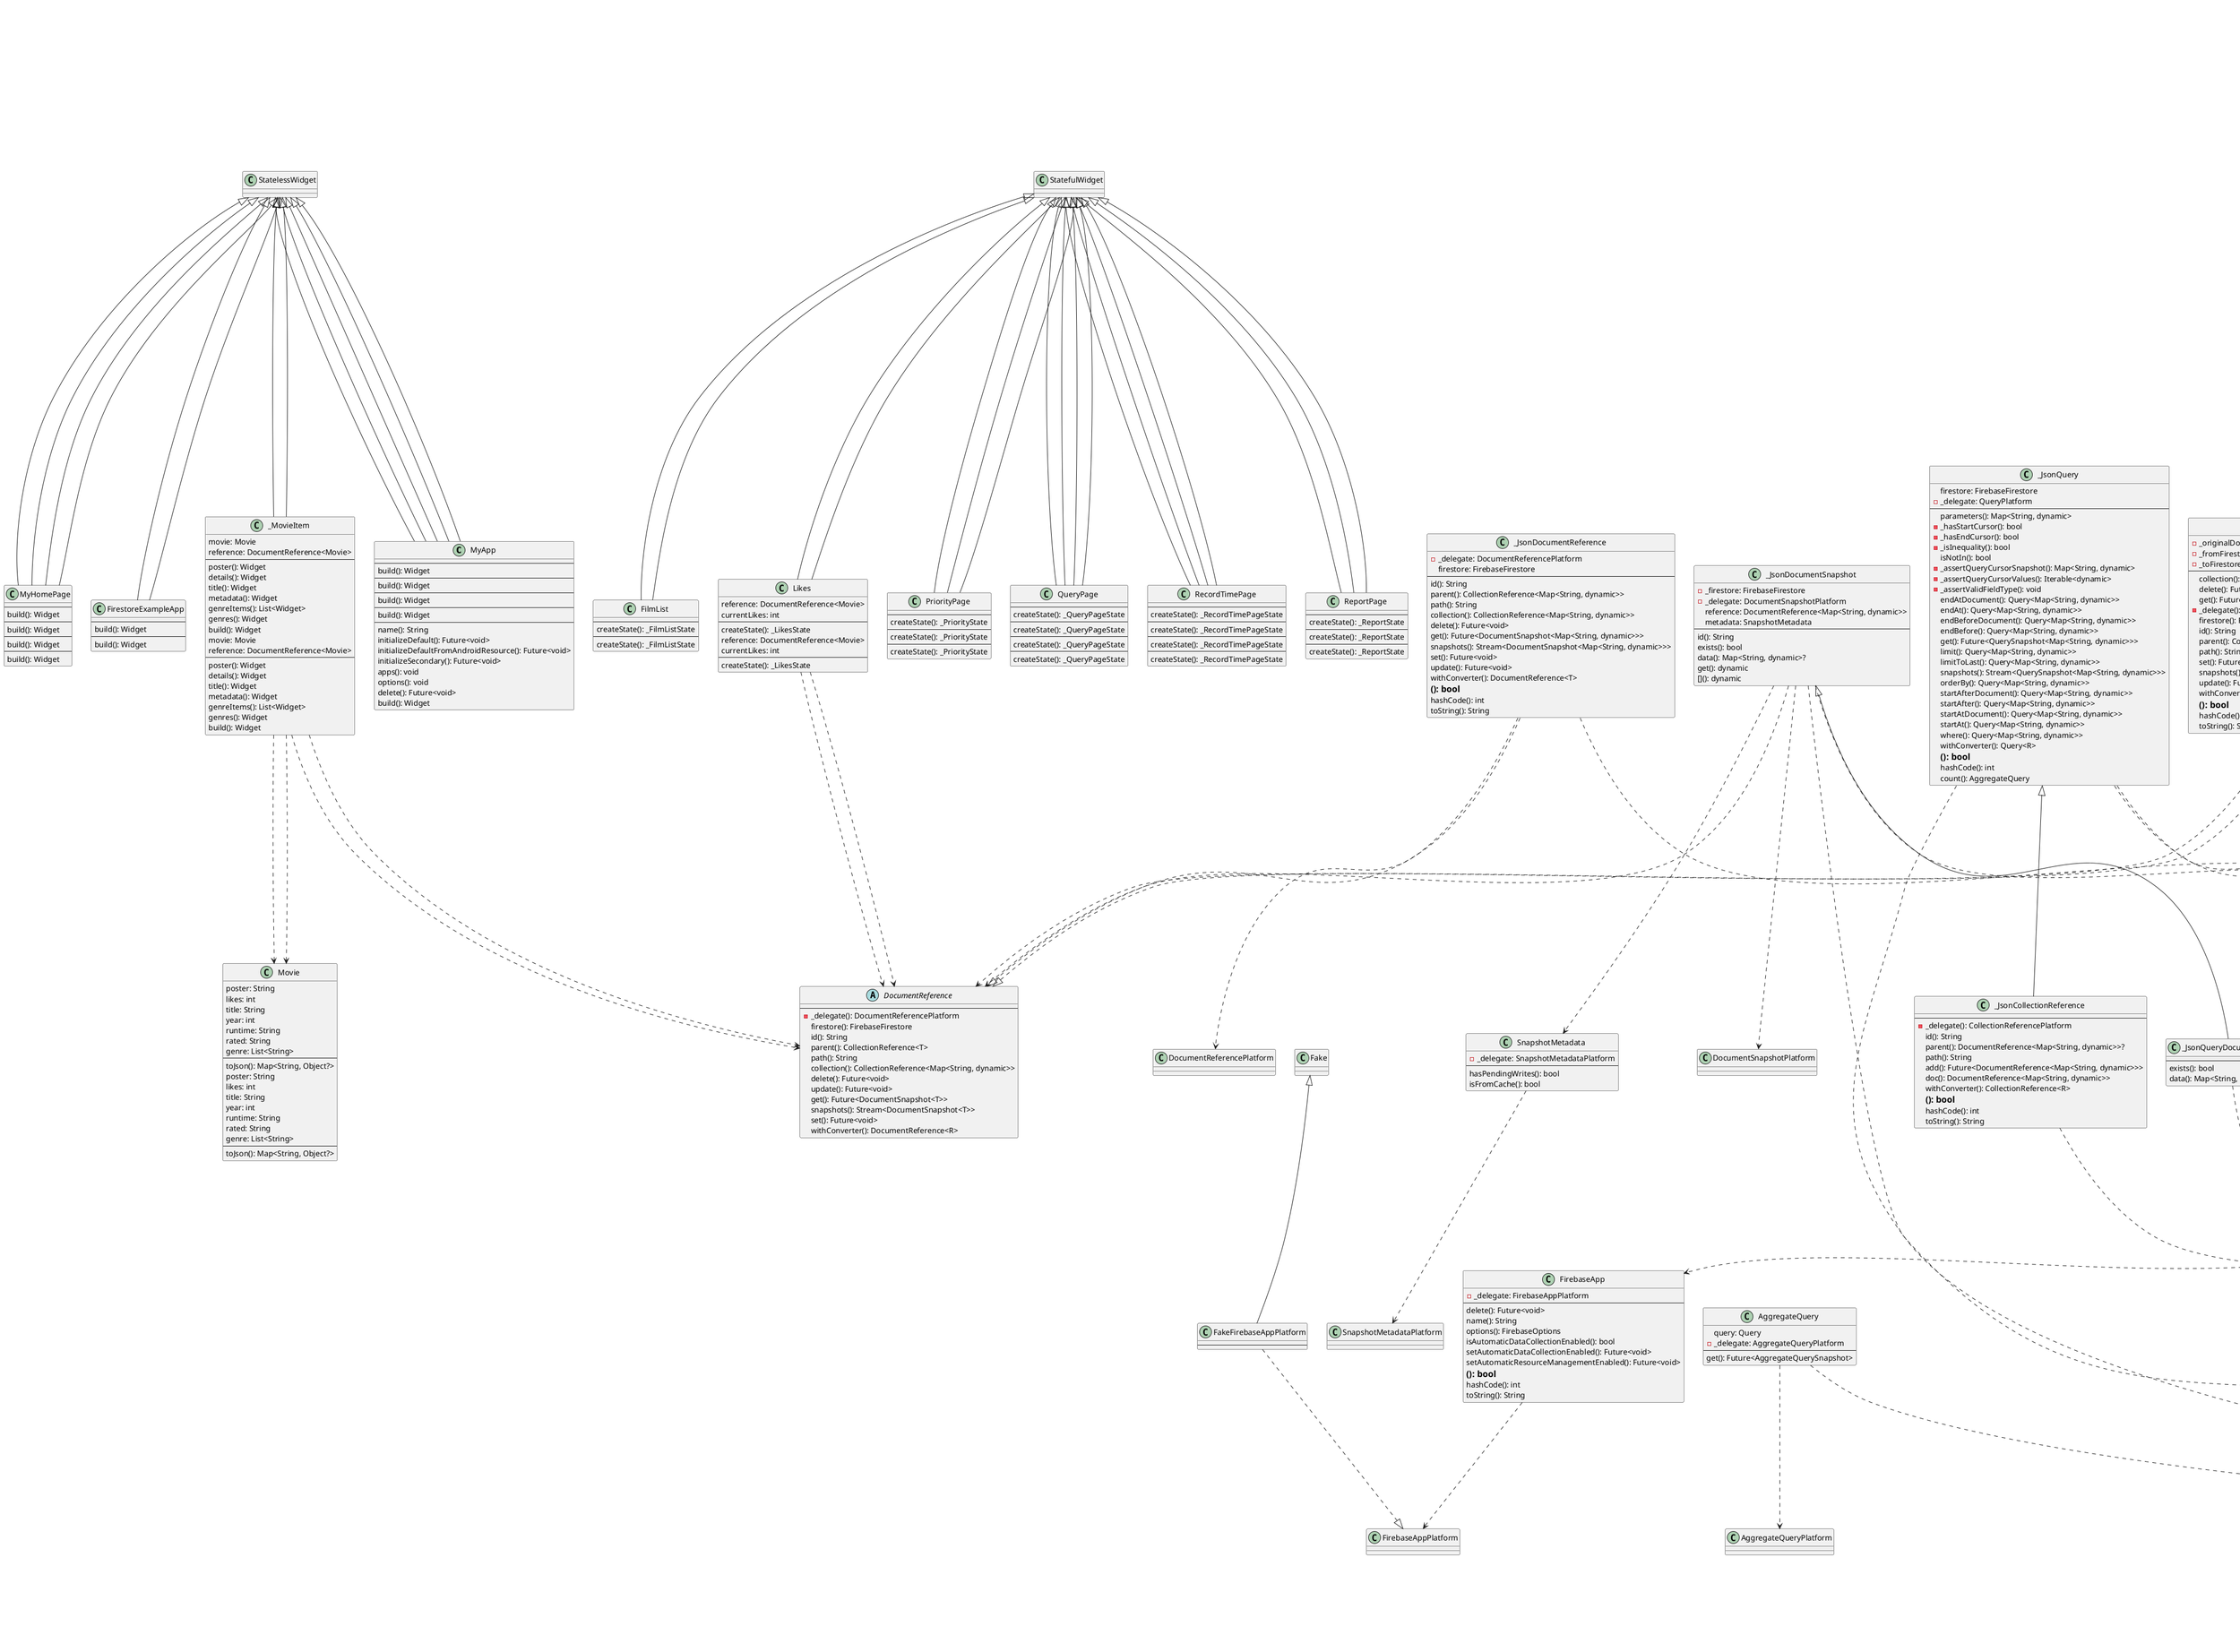 @startuml
class MyApp {
---
build(): Widget
}
StatelessWidget <|-- MyApp
class MyHomePage {
---
build(): Widget
}
StatelessWidget <|-- MyHomePage
class PriorityPage {
---
createState(): _PriorityState
}
StatefulWidget <|-- PriorityPage
class _PriorityState {
queriedData: List<Map<String, dynamic>>
---
-_reportData(): Future<void>
build(): Widget
}
State <|-- _PriorityState
class QueryPage {
---
createState(): _QueryPageState
}
StatefulWidget <|-- QueryPage
class _QueryPageState {
queryController: TextEditingController
dropdownValue: String?
queriedData: List<String>
selectedDate: DateTime?
---
-_performQuery(): Future<void>
-_isValidDateFormat(): bool
-_formatTimestamp(): String
-_formatTime(): String
-_queryInformation(): void
build(): Widget
}
State <|-- _QueryPageState
_QueryPageState ..> TextEditingController
_QueryPageState ..> DateTime
class RecordTimePage {
---
createState(): _RecordTimePageState
}
StatefulWidget <|-- RecordTimePage
class _RecordTimePageState {
dateController: TextEditingController
fromTimeController: TextEditingController
toTimeController: TextEditingController
taskController: TextEditingController
tagController: TextEditingController
---
build(): Widget
-_saveTimeRecord(): void
-_parseDate(): DateTime
-_parseTime(): TimeOfDay
}
State <|-- _RecordTimePageState
_RecordTimePageState ..> TextEditingController
class ReportPage {
---
createState(): _ReportState
}
StatefulWidget <|-- ReportPage
class _ReportState {
startDateController: TextEditingController
endDateController: TextEditingController
queriedData: List<String>
---
-_reportData(): Future<void>
-_isValidDateFormat(): bool
-_formatTimestamp(): String
-_formatTime(): String
build(): Widget
}
State <|-- _ReportState
_ReportState ..> TextEditingController
class DefaultFirebaseOptions {
web: FirebaseOptions
android: FirebaseOptions
ios: FirebaseOptions
macos: FirebaseOptions
---
currentPlatform(): FirebaseOptions
}
DefaultFirebaseOptions ..> FirebaseOptions
class MyApp {
---
build(): Widget
}
StatelessWidget <|-- MyApp
class MyHomePage {
---
build(): Widget
}
StatelessWidget <|-- MyHomePage
class PriorityPage {
---
createState(): _PriorityState
}
StatefulWidget <|-- PriorityPage
class _PriorityState {
queriedData: List<Map<String, dynamic>>
---
build(): Widget
-_reportData(): Future<void>
}
State <|-- _PriorityState
class QueryPage {
---
createState(): _QueryPageState
}
StatefulWidget <|-- QueryPage
class _QueryPageState {
queryController: TextEditingController
dropdownValue: String?
queriedData: List<String>
selectedDate: DateTime?
---
build(): Widget
-_performQuery(): Future<void>
-_isValidDateFormat(): bool
-_formatTimestamp(): String
-_formatTime(): String
-_queryInformation(): void
}
State <|-- _QueryPageState
_QueryPageState ..> TextEditingController
_QueryPageState ..> DateTime
class RecordTimePage {
---
createState(): _RecordTimePageState
}
StatefulWidget <|-- RecordTimePage
class _RecordTimePageState {
dateController: TextEditingController
fromTimeController: TextEditingController
toTimeController: TextEditingController
taskController: TextEditingController
tagController: TextEditingController
---
build(): Widget
-_saveTimeRecord(): void
-_parseDate(): DateTime
-_parseTime(): TimeOfDay
}
State <|-- _RecordTimePageState
_RecordTimePageState ..> TextEditingController
abstract class ReportCommand {
---
execute(): void
}
class ReportDataCommand {
state: _ReportState
---
execute(): void
}
ReportDataCommand ..> _ReportState
ReportDataCommand ..|> ReportCommand
class ReportPage {
---
createState(): _ReportState
}
StatefulWidget <|-- ReportPage
class _ReportState {
startDateController: TextEditingController
endDateController: TextEditingController
queriedData: List<String>
-_command: ReportCommand?
---
build(): Widget
-_reportData(): Future<void>
-_isValidDateFormat(): bool
-_formatTimestamp(): String
-_formatTime(): String
-_executeCommand(): void
}
State <|-- _ReportState
_ReportState ..> TextEditingController
_ReportState ..> ReportCommand
class Constants {
timeRecords: String
spacingAndHeight: double
edgeInset: double
blackColor: Color
greenColor: Color
redColor: Color
---
}
Constants ..> Color
class DateTimeUtils {
---
formatTimestamp(): String
formatTime(): String
-_formatDateTime(): String
isValidDateFormat(): bool
}
class MyApp {
---
build(): Widget
}
StatelessWidget <|-- MyApp
class MyHomePage {
---
build(): Widget
}
StatelessWidget <|-- MyHomePage
class QueryPage {
---
createState(): _QueryPageState
}
StatefulWidget <|-- QueryPage
class _QueryPageState {
queryController: TextEditingController
dropdownValue: String?
queriedData: List<String>
selectedDate: DateTime?
---
-_performQuery(): Future<void>
-_isValidDateFormat(): bool
-_formatTimestamp(): String
-_formatTime(): String
-_queryInformation(): void
build(): Widget
}
State <|-- _QueryPageState
_QueryPageState ..> TextEditingController
_QueryPageState ..> DateTime
class RecordTimePage {
---
createState(): _RecordTimePageState
}
StatefulWidget <|-- RecordTimePage
class _RecordTimePageState {
dateController: TextEditingController
fromTimeController: TextEditingController
toTimeController: TextEditingController
taskController: TextEditingController
tagController: TextEditingController
---
build(): Widget
-_saveTimeRecord(): void
-_parseDate(): DateTime
-_parseTime(): TimeOfDay
}
State <|-- _RecordTimePageState
_RecordTimePageState ..> TextEditingController
class DefaultFirebaseOptions {
web: FirebaseOptions
android: FirebaseOptions
ios: FirebaseOptions
macos: FirebaseOptions
---
currentPlatform(): FirebaseOptions
}
DefaultFirebaseOptions ..> FirebaseOptions
class MyApp {
---
build(): Widget
}
StatelessWidget <|-- MyApp
class MyHomePage {
---
build(): Widget
}
StatelessWidget <|-- MyHomePage
class PriorityPage {
---
createState(): _PriorityState
}
StatefulWidget <|-- PriorityPage
class _PriorityState {
queriedData: List<Map<String, dynamic>>
---
build(): Widget
-_reportData(): Future<void>
}
State <|-- _PriorityState
class QueryPage {
---
createState(): _QueryPageState
}
StatefulWidget <|-- QueryPage
class _QueryPageState {
queryController: TextEditingController
dropdownValue: String?
queriedData: List<String>
selectedDate: DateTime?
---
build(): Widget
-_performQuery(): Future<void>
-_isValidDateFormat(): bool
-_formatTimestamp(): String
-_formatTime(): String
-_queryInformation(): void
}
State <|-- _QueryPageState
_QueryPageState ..> TextEditingController
_QueryPageState ..> DateTime
class RecordTimePage {
---
createState(): _RecordTimePageState
}
StatefulWidget <|-- RecordTimePage
class _RecordTimePageState {
dateController: TextEditingController
fromTimeController: TextEditingController
toTimeController: TextEditingController
taskController: TextEditingController
tagController: TextEditingController
---
build(): Widget
-_saveTimeRecord(): void
-_parseDate(): DateTime
-_parseTime(): TimeOfDay
}
State <|-- _RecordTimePageState
_RecordTimePageState ..> TextEditingController
abstract class ReportCommand {
---
execute(): void
}
class ReportDataCommand {
state: _ReportState
---
execute(): void
}
ReportDataCommand ..> _ReportState
ReportDataCommand ..|> ReportCommand
class ReportPage {
---
createState(): _ReportState
}
StatefulWidget <|-- ReportPage
class _ReportState {
startDateController: TextEditingController
endDateController: TextEditingController
queriedData: List<String>
-_command: ReportCommand?
---
build(): Widget
-_reportData(): Future<void>
-_isValidDateFormat(): bool
-_formatTimestamp(): String
-_formatTime(): String
-_executeCommand(): void
}
State <|-- _ReportState
_ReportState ..> TextEditingController
_ReportState ..> ReportCommand
class Constants {
timeRecords: String
spacingAndHeight: double
edgeInset: double
blackColor: Color
greenColor: Color
redColor: Color
---
}
Constants ..> Color
class DateTimeUtils {
---
formatTimestamp(): String
formatTime(): String
-_formatDateTime(): String
isValidDateFormat(): bool
}
class FirestoreExampleApp {
---
build(): Widget
}
StatelessWidget <|-- FirestoreExampleApp
class FilmList {
---
createState(): _FilmListState
}
StatefulWidget <|-- FilmList
class _FilmListState {
query: MovieQuery
---
build(): Widget
-_resetLikes(): Future<void>
}
State <|-- _FilmListState
_FilmListState ..> MovieQuery
class _MovieItem {
movie: Movie
reference: DocumentReference<Movie>
---
poster(): Widget
details(): Widget
title(): Widget
metadata(): Widget
genreItems(): List<Widget>
genres(): Widget
build(): Widget
}
StatelessWidget <|-- _MovieItem
_MovieItem ..> Movie
_MovieItem ..> DocumentReference
class Likes {
reference: DocumentReference<Movie>
currentLikes: int
---
createState(): _LikesState
}
StatefulWidget <|-- Likes
Likes ..> DocumentReference
class _LikesState {
-_likes: int
---
-_onLike(): Future<void>
didUpdateWidget(): void
build(): Widget
}
State <|-- _LikesState
class Movie {
poster: String
likes: int
title: String
year: int
runtime: String
rated: String
genre: List<String>
---
toJson(): Map<String, Object?>
}
class DefaultFirebaseOptions {
web: FirebaseOptions
android: FirebaseOptions
ios: FirebaseOptions
macos: FirebaseOptions
---
currentPlatform(): FirebaseOptions
}
DefaultFirebaseOptions ..> FirebaseOptions
class DefaultFirebaseOptions {
web: FirebaseOptions
android: FirebaseOptions
ios: FirebaseOptions
macos: FirebaseOptions
---
currentPlatform(): FirebaseOptions
}
DefaultFirebaseOptions ..> FirebaseOptions
class ConverterPlaceholder {
firestore: DocumentSnapshot<Map<String, Object?>>
getOptions: SnapshotOptions?
---
toFirestore(): Map<String, Object?>
}
ConverterPlaceholder ..> DocumentSnapshot
ConverterPlaceholder ..> SnapshotOptions
class DefaultFirebaseOptions {
web: FirebaseOptions
android: FirebaseOptions
ios: FirebaseOptions
macos: FirebaseOptions
---
currentPlatform(): FirebaseOptions
}
DefaultFirebaseOptions ..> FirebaseOptions
class FirestoreExampleApp {
---
build(): Widget
}
StatelessWidget <|-- FirestoreExampleApp
class FilmList {
---
createState(): _FilmListState
}
StatefulWidget <|-- FilmList
class _FilmListState {
query: MovieQuery
---
build(): Widget
-_resetLikes(): Future<void>
}
State <|-- _FilmListState
_FilmListState ..> MovieQuery
class _MovieItem {
movie: Movie
reference: DocumentReference<Movie>
---
poster(): Widget
details(): Widget
title(): Widget
metadata(): Widget
genreItems(): List<Widget>
genres(): Widget
build(): Widget
}
StatelessWidget <|-- _MovieItem
_MovieItem ..> Movie
_MovieItem ..> DocumentReference
class Likes {
reference: DocumentReference<Movie>
currentLikes: int
---
createState(): _LikesState
}
StatefulWidget <|-- Likes
Likes ..> DocumentReference
class _LikesState {
-_likes: int
---
-_onLike(): Future<void>
didUpdateWidget(): void
build(): Widget
}
State <|-- _LikesState
class Movie {
poster: String
likes: int
title: String
year: int
runtime: String
rated: String
genre: List<String>
---
toJson(): Map<String, Object?>
}
class AggregateQuery {
query: Query
-_delegate: AggregateQueryPlatform
---
get(): Future<AggregateQuerySnapshot>
}
AggregateQuery ..> Query
AggregateQuery ..> AggregateQueryPlatform
class AggregateQuerySnapshot {
-_delegate: AggregateQuerySnapshotPlatform
query: Query
---
count(): int
}
AggregateQuerySnapshot ..> AggregateQuerySnapshotPlatform
AggregateQuerySnapshot ..> Query
abstract class CollectionReference {
---
id(): String
parent(): DocumentReference<Map<String, dynamic>>?
path(): String
add(): Future<DocumentReference<T>>
doc(): DocumentReference<T>
withConverter(): CollectionReference<R>
}
CollectionReference ..|> Query
class _JsonCollectionReference {
---
-_delegate(): CollectionReferencePlatform
id(): String
parent(): DocumentReference<Map<String, dynamic>>?
path(): String
add(): Future<DocumentReference<Map<String, dynamic>>>
doc(): DocumentReference<Map<String, dynamic>>
withConverter(): CollectionReference<R>
==(): bool
hashCode(): int
toString(): String
}
_JsonQuery <|-- _JsonCollectionReference
_JsonCollectionReference ..|> CollectionReference
class _WithConverterCollectionReference {
---
-_originalCollectionReferenceQuery(): CollectionReference<Map<String, dynamic>>
id(): String
parent(): DocumentReference<Map<String, dynamic>>?
path(): String
add(): Future<DocumentReference<T>>
doc(): DocumentReference<T>
withConverter(): CollectionReference<R>
==(): bool
hashCode(): int
toString(): String
}
_WithConverterQuery <|-- _WithConverterCollectionReference
_WithConverterCollectionReference ..|> CollectionReference
abstract class DocumentChange {
---
type(): DocumentChangeType
oldIndex(): int
newIndex(): int
doc(): DocumentSnapshot<T>
}
class _JsonDocumentChange {
-_delegate: DocumentChangePlatform
-_firestore: FirebaseFirestore
---
type(): DocumentChangeType
oldIndex(): int
newIndex(): int
doc(): DocumentSnapshot<Map<String, dynamic>>
}
_JsonDocumentChange ..> DocumentChangePlatform
_JsonDocumentChange ..> FirebaseFirestore
_JsonDocumentChange ..|> DocumentChange
class _WithConverterDocumentChange {
-_originalDocumentChange: DocumentChange<Map<String, dynamic>>
-_fromFirestore: FromFirestore<T>
-_toFirestore: ToFirestore<T>
---
type(): DocumentChangeType
oldIndex(): int
newIndex(): int
doc(): DocumentSnapshot<T>
}
_WithConverterDocumentChange ..> DocumentChange
_WithConverterDocumentChange ..> FromFirestore
_WithConverterDocumentChange ..> ToFirestore
_WithConverterDocumentChange ..|> DocumentChange
abstract class DocumentReference {
---
-_delegate(): DocumentReferencePlatform
firestore(): FirebaseFirestore
id(): String
parent(): CollectionReference<T>
path(): String
collection(): CollectionReference<Map<String, dynamic>>
delete(): Future<void>
update(): Future<void>
get(): Future<DocumentSnapshot<T>>
snapshots(): Stream<DocumentSnapshot<T>>
set(): Future<void>
withConverter(): DocumentReference<R>
}
class _JsonDocumentReference {
-_delegate: DocumentReferencePlatform
firestore: FirebaseFirestore
---
id(): String
parent(): CollectionReference<Map<String, dynamic>>
path(): String
collection(): CollectionReference<Map<String, dynamic>>
delete(): Future<void>
get(): Future<DocumentSnapshot<Map<String, dynamic>>>
snapshots(): Stream<DocumentSnapshot<Map<String, dynamic>>>
set(): Future<void>
update(): Future<void>
withConverter(): DocumentReference<T>
==(): bool
hashCode(): int
toString(): String
}
_JsonDocumentReference ..> DocumentReferencePlatform
_JsonDocumentReference ..> FirebaseFirestore
_JsonDocumentReference ..|> DocumentReference
class _WithConverterDocumentReference {
-_originalDocumentReference: DocumentReference<Map<String, dynamic>>
-_fromFirestore: FromFirestore<T>
-_toFirestore: ToFirestore<T>
---
collection(): CollectionReference<Map<String, dynamic>>
delete(): Future<void>
get(): Future<_WithConverterDocumentSnapshot<T>>
-_delegate(): DocumentReferencePlatform
firestore(): FirebaseFirestore
id(): String
parent(): CollectionReference<T>
path(): String
set(): Future<void>
snapshots(): Stream<_WithConverterDocumentSnapshot<T>>
update(): Future<void>
withConverter(): DocumentReference<R>
==(): bool
hashCode(): int
toString(): String
}
_WithConverterDocumentReference ..> DocumentReference
_WithConverterDocumentReference ..> FromFirestore
_WithConverterDocumentReference ..> ToFirestore
_WithConverterDocumentReference ..|> DocumentReference
class SnapshotOptions {
---
}
abstract class DocumentSnapshot {
---
id(): String
reference(): DocumentReference<T>
metadata(): SnapshotMetadata
exists(): bool
data(): T?
get(): dynamic
[](): dynamic
}
class _JsonDocumentSnapshot {
-_firestore: FirebaseFirestore
-_delegate: DocumentSnapshotPlatform
reference: DocumentReference<Map<String, dynamic>>
metadata: SnapshotMetadata
---
id(): String
exists(): bool
data(): Map<String, dynamic>?
get(): dynamic
[](): dynamic
}
_JsonDocumentSnapshot ..> FirebaseFirestore
_JsonDocumentSnapshot ..> DocumentSnapshotPlatform
_JsonDocumentSnapshot ..> DocumentReference
_JsonDocumentSnapshot ..> SnapshotMetadata
_JsonDocumentSnapshot ..|> DocumentSnapshot
class _WithConverterDocumentSnapshot {
-_originalDocumentSnapshot: DocumentSnapshot<Map<String, dynamic>>
-_fromFirestore: FromFirestore<T>
-_toFirestore: ToFirestore<T>
---
data(): T?
exists(): bool
id(): String
metadata(): SnapshotMetadata
reference(): DocumentReference<T>
get(): dynamic
[](): dynamic
}
_WithConverterDocumentSnapshot ..> DocumentSnapshot
_WithConverterDocumentSnapshot ..> FromFirestore
_WithConverterDocumentSnapshot ..> ToFirestore
_WithConverterDocumentSnapshot ..|> DocumentSnapshot
class FieldValue {
-_factory: FieldValueFactoryPlatform
-_delegate: dynamic
---
arrayUnion(): FieldValue
arrayRemove(): FieldValue
delete(): FieldValue
serverTimestamp(): FieldValue
increment(): FieldValue
toString(): String
==(): bool
hashCode(): int
}
FieldValuePlatform <|-- FieldValue
FieldValue ..> FieldValueFactoryPlatform
class _FilterObject {
---
build(): Map<String, Object?>
}
class _FilterQuery {
-_field: Object
-_operator: String
-_value: Object?
---
build(): Map<String, Object?>
}
_FilterObject <|-- _FilterQuery
class _FilterOperator {
-_operator: String
-_queries: List<_FilterObject>
---
build(): Map<String, Object>
}
_FilterObject <|-- _FilterOperator
class Filter {
-_filterQuery: _FilterQuery?
-_filterOperator: _FilterOperator?
---
-_getOperator(): String
-_getValue(): Object?
or(): Filter
and(): Filter
-_generateFilter(): Filter
toJson(): Map<String, Object?>
}
FilterPlatformInterface <|-- Filter
Filter ..> _FilterQuery
Filter ..> _FilterOperator
class FirebaseFirestore {
-_cachedInstances: Map<String, FirebaseFirestore>
-_delegatePackingProperty: FirebaseFirestorePlatform?
app: FirebaseApp
databaseURL: String
---
instance(): FirebaseFirestore
instanceFor(): FirebaseFirestore
-_delegate(): FirebaseFirestorePlatform
collection(): CollectionReference<Map<String, dynamic>>
batch(): WriteBatch
clearPersistence(): Future<void>
enablePersistence(): Future<void>
loadBundle(): LoadBundleTask
useFirestoreEmulator(): void
namedQueryWithConverterGet(): Future<QuerySnapshot<T>>
namedQueryGet(): Future<QuerySnapshot<Map<String, dynamic>>>
collectionGroup(): Query<Map<String, dynamic>>
disableNetwork(): Future<void>
doc(): DocumentReference<Map<String, dynamic>>
enableNetwork(): Future<void>
snapshotsInSync(): Stream<void>
runTransaction(): Future<T>
settings(): void
settings(): Settings
terminate(): Future<void>
waitForPendingWrites(): Future<void>
setIndexConfiguration(): Future<void>
setIndexConfigurationFromJSON(): Future<void>
setLoggingEnabled(): Future<void>
==(): bool
hashCode(): int
toString(): String
}
FirebasePluginPlatform <|-- FirebaseFirestore
FirebaseFirestore ..> FirebaseFirestorePlatform
FirebaseFirestore ..> FirebaseApp
class LoadBundleTask {
-_delegate: LoadBundleTaskPlatform
stream: Stream<LoadBundleTaskSnapshot>
---
}
LoadBundleTask ..> LoadBundleTaskPlatform
LoadBundleTask ..> Stream
class LoadBundleTaskSnapshot {
-_delegate: LoadBundleTaskSnapshotPlatform
---
bytesLoaded(): int
documentsLoaded(): int
taskState(): LoadBundleTaskState
totalBytes(): int
totalDocuments(): int
}
LoadBundleTaskSnapshot ..> LoadBundleTaskSnapshotPlatform
abstract class Query {
---
firestore(): FirebaseFirestore
parameters(): Map<String, dynamic>
endAtDocument(): Query<T>
endAt(): Query<T>
endBeforeDocument(): Query<T>
endBefore(): Query<T>
get(): Future<QuerySnapshot<T>>
limit(): Query<T>
limitToLast(): Query<T>
snapshots(): Stream<QuerySnapshot<T>>
orderBy(): Query<T>
startAfterDocument(): Query<T>
startAfter(): Query<T>
startAtDocument(): Query<T>
startAt(): Query<T>
where(): Query<T>
withConverter(): Query<R>
count(): AggregateQuery
}
class _JsonQuery {
firestore: FirebaseFirestore
-_delegate: QueryPlatform
---
parameters(): Map<String, dynamic>
-_hasStartCursor(): bool
-_hasEndCursor(): bool
-_isInequality(): bool
isNotIn(): bool
-_assertQueryCursorSnapshot(): Map<String, dynamic>
-_assertQueryCursorValues(): Iterable<dynamic>
-_assertValidFieldType(): void
endAtDocument(): Query<Map<String, dynamic>>
endAt(): Query<Map<String, dynamic>>
endBeforeDocument(): Query<Map<String, dynamic>>
endBefore(): Query<Map<String, dynamic>>
get(): Future<QuerySnapshot<Map<String, dynamic>>>
limit(): Query<Map<String, dynamic>>
limitToLast(): Query<Map<String, dynamic>>
snapshots(): Stream<QuerySnapshot<Map<String, dynamic>>>
orderBy(): Query<Map<String, dynamic>>
startAfterDocument(): Query<Map<String, dynamic>>
startAfter(): Query<Map<String, dynamic>>
startAtDocument(): Query<Map<String, dynamic>>
startAt(): Query<Map<String, dynamic>>
where(): Query<Map<String, dynamic>>
withConverter(): Query<R>
==(): bool
hashCode(): int
count(): AggregateQuery
}
_JsonQuery ..> FirebaseFirestore
_JsonQuery ..> QueryPlatform
_JsonQuery ..|> Query
class _WithConverterQuery {
-_originalQuery: Query<Map<String, dynamic>>
-_fromFirestore: FromFirestore<T>
-_toFirestore: ToFirestore<T>
---
firestore(): FirebaseFirestore
parameters(): Map<String, dynamic>
-_mapQuery(): Query<T>
get(): Future<QuerySnapshot<T>>
snapshots(): Stream<QuerySnapshot<T>>
endAt(): Query<T>
endAtDocument(): Query<T>
endBefore(): Query<T>
endBeforeDocument(): Query<T>
limit(): Query<T>
limitToLast(): Query<T>
orderBy(): Query<T>
startAfter(): Query<T>
startAfterDocument(): Query<T>
startAt(): Query<T>
startAtDocument(): Query<T>
where(): Query<T>
withConverter(): Query<R>
==(): bool
hashCode(): int
count(): AggregateQuery
}
_WithConverterQuery ..> Query
_WithConverterQuery ..> FromFirestore
_WithConverterQuery ..> ToFirestore
_WithConverterQuery ..|> Query
abstract class QueryDocumentSnapshot {
---
data(): T
}
QueryDocumentSnapshot ..|> DocumentSnapshot
class _JsonQueryDocumentSnapshot {
---
exists(): bool
data(): Map<String, dynamic>
}
_JsonDocumentSnapshot <|-- _JsonQueryDocumentSnapshot
_JsonQueryDocumentSnapshot ..|> QueryDocumentSnapshot
class _WithConverterQueryDocumentSnapshot {
---
exists(): bool
data(): T
}
_WithConverterDocumentSnapshot <|-- _WithConverterQueryDocumentSnapshot
_WithConverterQueryDocumentSnapshot ..|> QueryDocumentSnapshot
abstract class QuerySnapshot {
---
docs(): List<QueryDocumentSnapshot<T>>
docChanges(): List<DocumentChange<T>>
metadata(): SnapshotMetadata
size(): int
}
class _JsonQuerySnapshot {
-_firestore: FirebaseFirestore
-_delegate: QuerySnapshotPlatform
---
docs(): List<QueryDocumentSnapshot<Map<String, dynamic>>>
docChanges(): List<DocumentChange<Map<String, dynamic>>>
metadata(): SnapshotMetadata
size(): int
}
_JsonQuerySnapshot ..> FirebaseFirestore
_JsonQuerySnapshot ..> QuerySnapshotPlatform
_JsonQuerySnapshot ..|> QuerySnapshot
class _WithConverterQuerySnapshot {
-_originalQuerySnapshot: QuerySnapshot<Map<String, dynamic>>
-_fromFirestore: FromFirestore<T>
-_toFirestore: ToFirestore<T>
---
docs(): List<QueryDocumentSnapshot<T>>
docChanges(): List<DocumentChange<T>>
metadata(): SnapshotMetadata
size(): int
}
_WithConverterQuerySnapshot ..> QuerySnapshot
_WithConverterQuerySnapshot ..> FromFirestore
_WithConverterQuerySnapshot ..> ToFirestore
_WithConverterQuerySnapshot ..|> QuerySnapshot
class SnapshotMetadata {
-_delegate: SnapshotMetadataPlatform
---
hasPendingWrites(): bool
isFromCache(): bool
}
SnapshotMetadata ..> SnapshotMetadataPlatform
class Transaction {
-_firestore: FirebaseFirestore
-_delegate: TransactionPlatform
---
get(): Future<DocumentSnapshot<T>>
delete(): Transaction
update(): Transaction
set(): Transaction
}
Transaction ..> FirebaseFirestore
Transaction ..> TransactionPlatform
class _CodecUtility {
---
replaceValueWithDelegatesInMap(): Map<String, dynamic>?
replaceValueWithDelegatesInMapFieldPath(): Map<FieldPath, dynamic>?
replaceValueWithDelegatesInArray(): List<dynamic>?
replaceDelegatesWithValueInMap(): Map<String, dynamic>?
replaceDelegatesWithValueInArray(): List<dynamic>?
valueEncode(): dynamic
valueDecode(): dynamic
}
class WriteBatch {
-_firestore: FirebaseFirestore
-_delegate: WriteBatchPlatform
---
commit(): Future<void>
delete(): void
set(): void
update(): void
}
WriteBatch ..> FirebaseFirestore
WriteBatch ..> WriteBatchPlatform
class TestFirestoreMessageCodec {
-_kDocumentReference: int
-_kArrayUnion: int
-_kArrayRemove: int
-_kDelete: int
-_kServerTimestamp: int
-_kFirestoreInstance: int
-_kFirestoreQuery: int
-_kFirestoreSettings: int
-_kIncrementDouble: int
-_kIncrementInteger: int
---
readValueOfType(): Object?
}
FirestoreMessageCodec <|-- TestFirestoreMessageCodec
class DefaultFirebaseOptions {
web: FirebaseOptions
android: FirebaseOptions
ios: FirebaseOptions
macos: FirebaseOptions
---
currentPlatform(): FirebaseOptions
}
DefaultFirebaseOptions ..> FirebaseOptions
class MyApp {
---
name(): String
initializeDefault(): Future<void>
initializeDefaultFromAndroidResource(): Future<void>
initializeSecondary(): Future<void>
apps(): void
options(): void
delete(): Future<void>
build(): Widget
}
StatelessWidget <|-- MyApp
class Firebase {
delegatePackingProperty: FirebasePlatform?
---
-_delegate(): FirebasePlatform
apps(): List<FirebaseApp>
initializeApp(): Future<FirebaseApp>
app(): FirebaseApp
==(): bool
hashCode(): int
toString(): String
}
Firebase ..> FirebasePlatform
class FirebaseApp {
-_delegate: FirebaseAppPlatform
---
delete(): Future<void>
name(): String
options(): FirebaseOptions
isAutomaticDataCollectionEnabled(): bool
setAutomaticDataCollectionEnabled(): Future<void>
setAutomaticResourceManagementEnabled(): Future<void>
==(): bool
hashCode(): int
toString(): String
}
FirebaseApp ..> FirebaseAppPlatform
class MockFirebaseCore {
---
app(): FirebaseAppPlatform
initializeApp(): Future<FirebaseAppPlatform>
apps(): List<FirebaseAppPlatform>
}
Mock <|-- MockFirebaseCore
MockFirebaseCore ..|> FirebasePlatform
class FakeFirebaseAppPlatform {
---
}
Fake <|-- FakeFirebaseAppPlatform
FakeFirebaseAppPlatform ..|> FirebaseAppPlatform
@enduml

